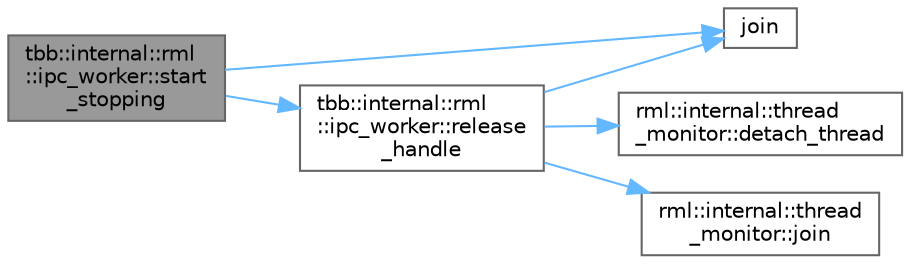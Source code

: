 digraph "tbb::internal::rml::ipc_worker::start_stopping"
{
 // LATEX_PDF_SIZE
  bgcolor="transparent";
  edge [fontname=Helvetica,fontsize=10,labelfontname=Helvetica,labelfontsize=10];
  node [fontname=Helvetica,fontsize=10,shape=box,height=0.2,width=0.4];
  rankdir="LR";
  Node1 [id="Node000001",label="tbb::internal::rml\l::ipc_worker::start\l_stopping",height=0.2,width=0.4,color="gray40", fillcolor="grey60", style="filled", fontcolor="black",tooltip="Called by a thread (usually not the associated thread) to commence stopping."];
  Node1 -> Node2 [id="edge1_Node000001_Node000002",color="steelblue1",style="solid",tooltip=" "];
  Node2 [id="Node000002",label="join",height=0.2,width=0.4,color="grey40", fillcolor="white", style="filled",URL="$bundled_2ranges_8h.html#a703e3555a519a55eae7986580660994c",tooltip=" "];
  Node1 -> Node3 [id="edge2_Node000001_Node000003",color="steelblue1",style="solid",tooltip=" "];
  Node3 [id="Node000003",label="tbb::internal::rml\l::ipc_worker::release\l_handle",height=0.2,width=0.4,color="grey40", fillcolor="white", style="filled",URL="$classtbb_1_1internal_1_1rml_1_1ipc__worker.html#a4c34fb1ebc5dfe62073b89c8fa95dc81",tooltip=" "];
  Node3 -> Node4 [id="edge3_Node000003_Node000004",color="steelblue1",style="solid",tooltip=" "];
  Node4 [id="Node000004",label="rml::internal::thread\l_monitor::detach_thread",height=0.2,width=0.4,color="grey40", fillcolor="white", style="filled",URL="$classrml_1_1internal_1_1thread__monitor.html#aaec978fb92f21dd1823401f7fd1d6f24",tooltip="Detach thread"];
  Node3 -> Node2 [id="edge4_Node000003_Node000002",color="steelblue1",style="solid",tooltip=" "];
  Node3 -> Node5 [id="edge5_Node000003_Node000005",color="steelblue1",style="solid",tooltip=" "];
  Node5 [id="Node000005",label="rml::internal::thread\l_monitor::join",height=0.2,width=0.4,color="grey40", fillcolor="white", style="filled",URL="$classrml_1_1internal_1_1thread__monitor.html#a2be9fe6a3ec89c83442b2acd31d87df7",tooltip="Join thread"];
}
